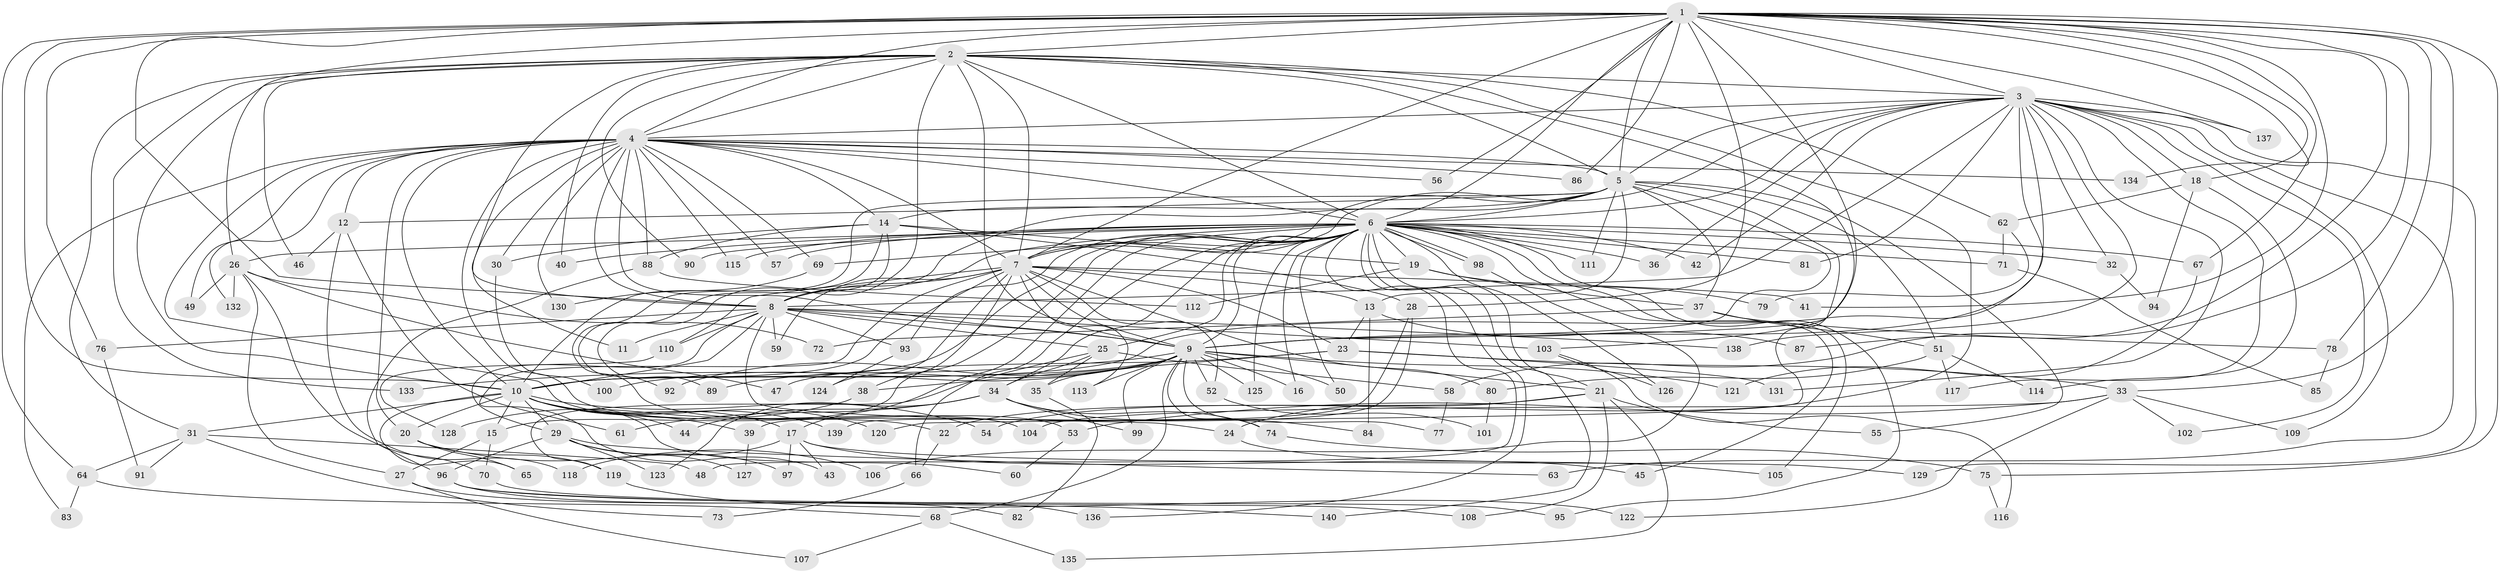 // Generated by graph-tools (version 1.1) at 2025/46/03/09/25 04:46:32]
// undirected, 140 vertices, 305 edges
graph export_dot {
graph [start="1"]
  node [color=gray90,style=filled];
  1;
  2;
  3;
  4;
  5;
  6;
  7;
  8;
  9;
  10;
  11;
  12;
  13;
  14;
  15;
  16;
  17;
  18;
  19;
  20;
  21;
  22;
  23;
  24;
  25;
  26;
  27;
  28;
  29;
  30;
  31;
  32;
  33;
  34;
  35;
  36;
  37;
  38;
  39;
  40;
  41;
  42;
  43;
  44;
  45;
  46;
  47;
  48;
  49;
  50;
  51;
  52;
  53;
  54;
  55;
  56;
  57;
  58;
  59;
  60;
  61;
  62;
  63;
  64;
  65;
  66;
  67;
  68;
  69;
  70;
  71;
  72;
  73;
  74;
  75;
  76;
  77;
  78;
  79;
  80;
  81;
  82;
  83;
  84;
  85;
  86;
  87;
  88;
  89;
  90;
  91;
  92;
  93;
  94;
  95;
  96;
  97;
  98;
  99;
  100;
  101;
  102;
  103;
  104;
  105;
  106;
  107;
  108;
  109;
  110;
  111;
  112;
  113;
  114;
  115;
  116;
  117;
  118;
  119;
  120;
  121;
  122;
  123;
  124;
  125;
  126;
  127;
  128;
  129;
  130;
  131;
  132;
  133;
  134;
  135;
  136;
  137;
  138;
  139;
  140;
  1 -- 2;
  1 -- 3;
  1 -- 4;
  1 -- 5;
  1 -- 6;
  1 -- 7;
  1 -- 8;
  1 -- 9;
  1 -- 10;
  1 -- 18;
  1 -- 26;
  1 -- 28;
  1 -- 33;
  1 -- 41;
  1 -- 56;
  1 -- 58;
  1 -- 64;
  1 -- 67;
  1 -- 75;
  1 -- 76;
  1 -- 78;
  1 -- 86;
  1 -- 87;
  1 -- 134;
  1 -- 137;
  2 -- 3;
  2 -- 4;
  2 -- 5;
  2 -- 6;
  2 -- 7;
  2 -- 8;
  2 -- 9;
  2 -- 10;
  2 -- 31;
  2 -- 40;
  2 -- 46;
  2 -- 54;
  2 -- 62;
  2 -- 89;
  2 -- 90;
  2 -- 103;
  2 -- 133;
  3 -- 4;
  3 -- 5;
  3 -- 6;
  3 -- 7;
  3 -- 8;
  3 -- 9;
  3 -- 10;
  3 -- 18;
  3 -- 32;
  3 -- 36;
  3 -- 42;
  3 -- 63;
  3 -- 81;
  3 -- 102;
  3 -- 109;
  3 -- 117;
  3 -- 129;
  3 -- 131;
  3 -- 137;
  3 -- 138;
  4 -- 5;
  4 -- 6;
  4 -- 7;
  4 -- 8;
  4 -- 9;
  4 -- 10;
  4 -- 11;
  4 -- 12;
  4 -- 14;
  4 -- 20;
  4 -- 22;
  4 -- 30;
  4 -- 49;
  4 -- 56;
  4 -- 57;
  4 -- 69;
  4 -- 83;
  4 -- 86;
  4 -- 88;
  4 -- 104;
  4 -- 115;
  4 -- 130;
  4 -- 132;
  4 -- 134;
  5 -- 6;
  5 -- 7;
  5 -- 8;
  5 -- 9;
  5 -- 10;
  5 -- 12;
  5 -- 13;
  5 -- 14;
  5 -- 37;
  5 -- 51;
  5 -- 55;
  5 -- 111;
  5 -- 120;
  6 -- 7;
  6 -- 8;
  6 -- 9;
  6 -- 10;
  6 -- 15;
  6 -- 16;
  6 -- 17;
  6 -- 19;
  6 -- 21;
  6 -- 25;
  6 -- 26;
  6 -- 32;
  6 -- 34;
  6 -- 36;
  6 -- 40;
  6 -- 42;
  6 -- 45;
  6 -- 48;
  6 -- 50;
  6 -- 57;
  6 -- 66;
  6 -- 67;
  6 -- 69;
  6 -- 71;
  6 -- 81;
  6 -- 90;
  6 -- 93;
  6 -- 95;
  6 -- 98;
  6 -- 98;
  6 -- 105;
  6 -- 111;
  6 -- 115;
  6 -- 125;
  6 -- 126;
  6 -- 136;
  6 -- 140;
  7 -- 8;
  7 -- 9;
  7 -- 10;
  7 -- 13;
  7 -- 23;
  7 -- 38;
  7 -- 41;
  7 -- 43;
  7 -- 52;
  7 -- 59;
  7 -- 80;
  7 -- 110;
  7 -- 113;
  7 -- 124;
  8 -- 9;
  8 -- 10;
  8 -- 11;
  8 -- 24;
  8 -- 25;
  8 -- 29;
  8 -- 59;
  8 -- 76;
  8 -- 93;
  8 -- 103;
  8 -- 110;
  8 -- 138;
  9 -- 10;
  9 -- 16;
  9 -- 21;
  9 -- 35;
  9 -- 50;
  9 -- 52;
  9 -- 68;
  9 -- 74;
  9 -- 77;
  9 -- 89;
  9 -- 92;
  9 -- 99;
  9 -- 100;
  9 -- 113;
  9 -- 121;
  9 -- 125;
  9 -- 133;
  10 -- 15;
  10 -- 17;
  10 -- 20;
  10 -- 29;
  10 -- 31;
  10 -- 39;
  10 -- 44;
  10 -- 54;
  10 -- 60;
  10 -- 65;
  10 -- 120;
  10 -- 139;
  12 -- 46;
  12 -- 61;
  12 -- 118;
  13 -- 23;
  13 -- 84;
  13 -- 87;
  14 -- 19;
  14 -- 28;
  14 -- 30;
  14 -- 53;
  14 -- 88;
  14 -- 92;
  15 -- 27;
  15 -- 70;
  17 -- 43;
  17 -- 45;
  17 -- 97;
  17 -- 118;
  17 -- 129;
  18 -- 62;
  18 -- 94;
  18 -- 114;
  19 -- 37;
  19 -- 79;
  19 -- 112;
  20 -- 65;
  20 -- 106;
  20 -- 119;
  21 -- 22;
  21 -- 24;
  21 -- 55;
  21 -- 108;
  21 -- 135;
  22 -- 66;
  23 -- 33;
  23 -- 38;
  23 -- 47;
  23 -- 131;
  24 -- 105;
  25 -- 34;
  25 -- 35;
  25 -- 58;
  25 -- 119;
  26 -- 27;
  26 -- 47;
  26 -- 49;
  26 -- 70;
  26 -- 72;
  26 -- 132;
  27 -- 82;
  27 -- 107;
  28 -- 39;
  28 -- 139;
  29 -- 63;
  29 -- 96;
  29 -- 97;
  29 -- 123;
  29 -- 127;
  30 -- 100;
  31 -- 48;
  31 -- 64;
  31 -- 73;
  31 -- 91;
  32 -- 94;
  33 -- 53;
  33 -- 102;
  33 -- 104;
  33 -- 109;
  33 -- 122;
  34 -- 44;
  34 -- 61;
  34 -- 74;
  34 -- 84;
  34 -- 99;
  34 -- 123;
  35 -- 82;
  37 -- 51;
  37 -- 72;
  37 -- 78;
  38 -- 128;
  39 -- 127;
  51 -- 80;
  51 -- 114;
  51 -- 117;
  52 -- 101;
  53 -- 60;
  58 -- 77;
  62 -- 71;
  62 -- 79;
  64 -- 68;
  64 -- 83;
  66 -- 73;
  67 -- 121;
  68 -- 107;
  68 -- 135;
  69 -- 130;
  70 -- 95;
  71 -- 85;
  74 -- 75;
  75 -- 116;
  76 -- 91;
  78 -- 85;
  80 -- 101;
  88 -- 96;
  88 -- 112;
  93 -- 124;
  96 -- 108;
  96 -- 136;
  96 -- 140;
  98 -- 106;
  103 -- 116;
  103 -- 126;
  110 -- 128;
  119 -- 122;
}

